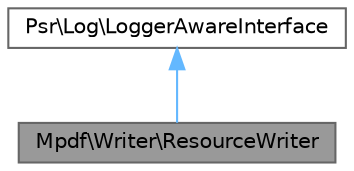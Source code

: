 digraph "Mpdf\Writer\ResourceWriter"
{
 // LATEX_PDF_SIZE
  bgcolor="transparent";
  edge [fontname=Helvetica,fontsize=10,labelfontname=Helvetica,labelfontsize=10];
  node [fontname=Helvetica,fontsize=10,shape=box,height=0.2,width=0.4];
  Node1 [id="Node000001",label="Mpdf\\Writer\\ResourceWriter",height=0.2,width=0.4,color="gray40", fillcolor="grey60", style="filled", fontcolor="black",tooltip=" "];
  Node2 -> Node1 [id="edge1_Node000001_Node000002",dir="back",color="steelblue1",style="solid",tooltip=" "];
  Node2 [id="Node000002",label="Psr\\Log\\LoggerAwareInterface",height=0.2,width=0.4,color="gray40", fillcolor="white", style="filled",URL="$interfacePsr_1_1Log_1_1LoggerAwareInterface.html",tooltip=" "];
}
